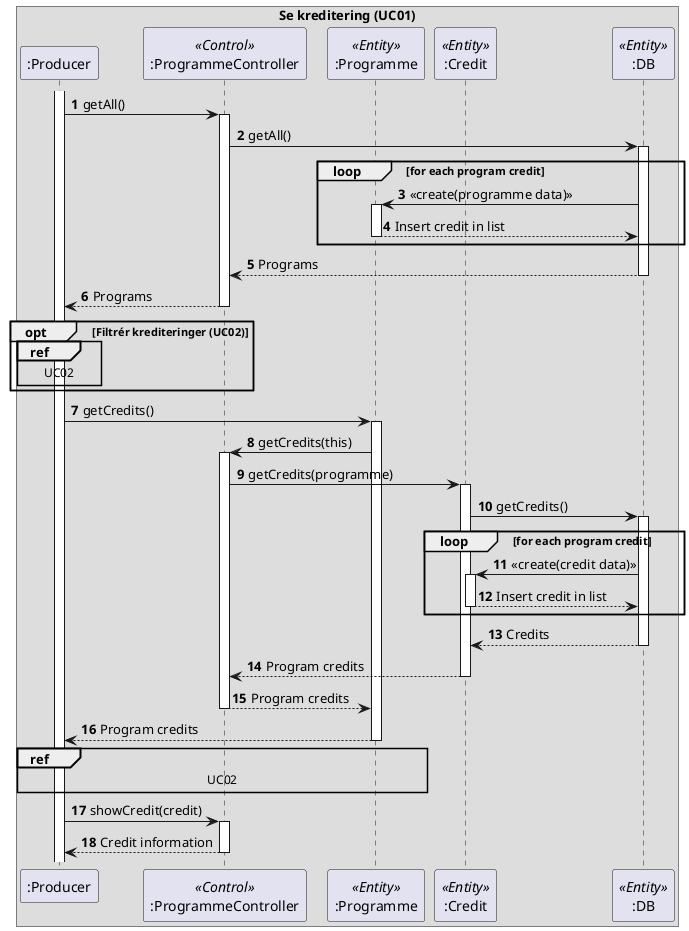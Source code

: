 @startuml
'https://plantuml.com/sequence-diagram

autonumber

box Se kreditering (UC01)
    participant ":Producer" as producer
    participant ":ProgrammeController" as programController <<Control>>
    participant ":Programme" as program <<Entity>>
    participant ":Credit" as credit <<Entity>>
    participant ":DB" as db <<Entity>>
end box

activate producer
producer -> programController : getAll()
activate programController
programController -> db : getAll()
activate db

loop for each program credit
db -> program : <<create(programme data)>>
activate program
db <-- program : Insert credit in list
deactivate program
end

programController <-- db : Programs
deactivate db
producer <-- programController : Programs
deactivate programController

opt Filtrér krediteringer (UC02)
    ref over producer : UC02
end

producer -> program: getCredits()
activate program
program -> programController : getCredits(this)
activate programController
programController -> credit : getCredits(programme)
activate credit

credit -> db : getCredits()
activate db

loop for each program credit
db -> credit : <<create(credit data)>>
activate credit
db <-- credit : Insert credit in list
deactivate credit
end

credit <-- db : Credits
deactivate db

programController <-- credit : Program credits
deactivate credit
program <-- programController : Program credits
deactivate programController
producer <-- program : Program credits

deactivate program
deactivate programController

ref over producer, program : UC02

producer -> programController : showCredit(credit)
activate programController

producer <-- programController : Credit information
deactivate programController

@enduml
